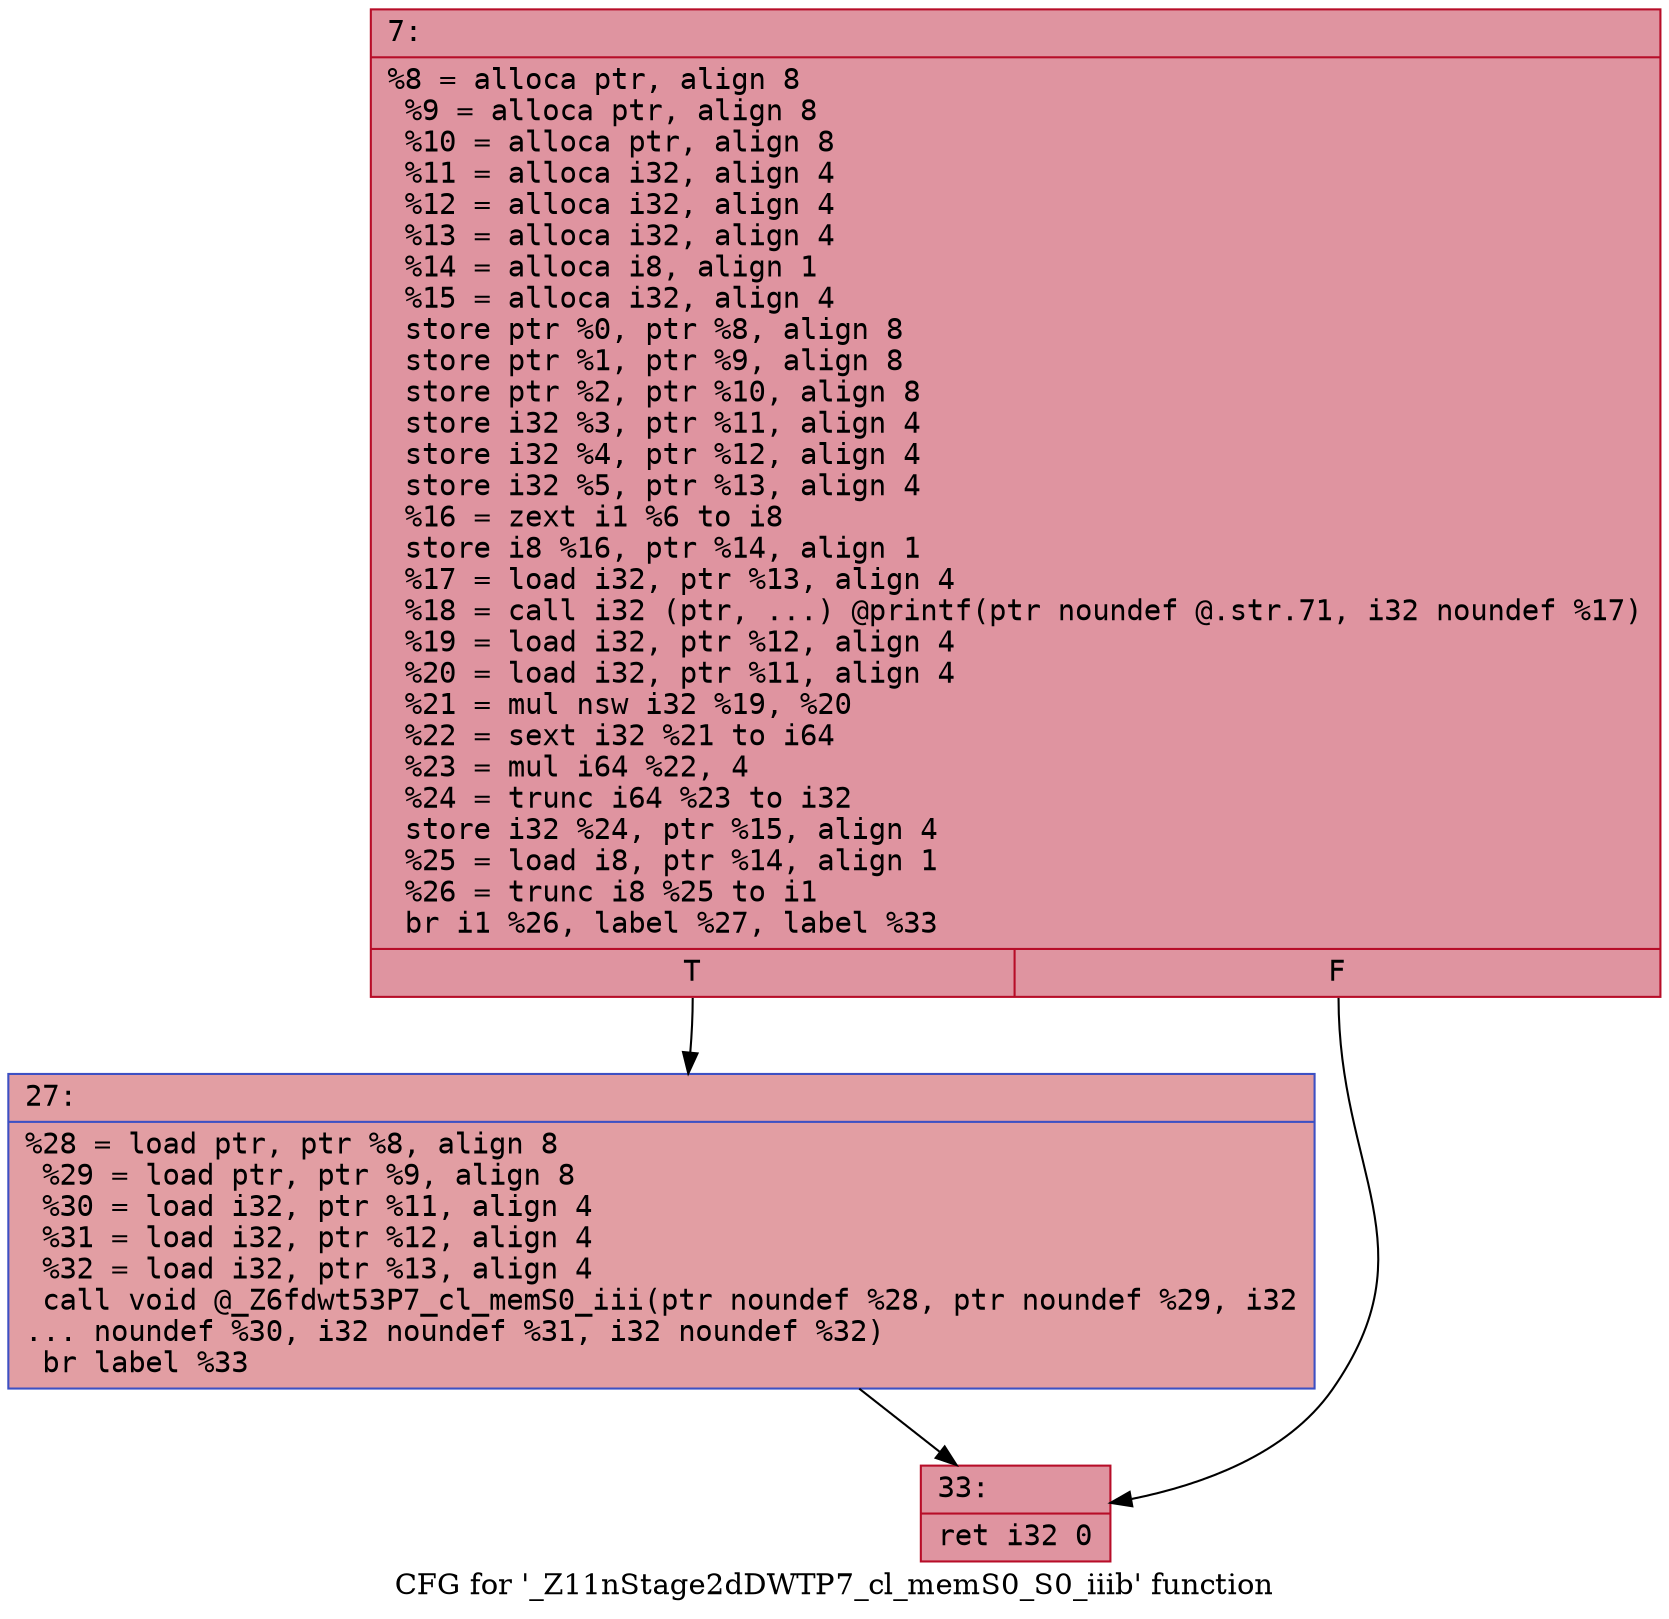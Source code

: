 digraph "CFG for '_Z11nStage2dDWTP7_cl_memS0_S0_iiib' function" {
	label="CFG for '_Z11nStage2dDWTP7_cl_memS0_S0_iiib' function";

	Node0x6000006303c0 [shape=record,color="#b70d28ff", style=filled, fillcolor="#b70d2870" fontname="Courier",label="{7:\l|  %8 = alloca ptr, align 8\l  %9 = alloca ptr, align 8\l  %10 = alloca ptr, align 8\l  %11 = alloca i32, align 4\l  %12 = alloca i32, align 4\l  %13 = alloca i32, align 4\l  %14 = alloca i8, align 1\l  %15 = alloca i32, align 4\l  store ptr %0, ptr %8, align 8\l  store ptr %1, ptr %9, align 8\l  store ptr %2, ptr %10, align 8\l  store i32 %3, ptr %11, align 4\l  store i32 %4, ptr %12, align 4\l  store i32 %5, ptr %13, align 4\l  %16 = zext i1 %6 to i8\l  store i8 %16, ptr %14, align 1\l  %17 = load i32, ptr %13, align 4\l  %18 = call i32 (ptr, ...) @printf(ptr noundef @.str.71, i32 noundef %17)\l  %19 = load i32, ptr %12, align 4\l  %20 = load i32, ptr %11, align 4\l  %21 = mul nsw i32 %19, %20\l  %22 = sext i32 %21 to i64\l  %23 = mul i64 %22, 4\l  %24 = trunc i64 %23 to i32\l  store i32 %24, ptr %15, align 4\l  %25 = load i8, ptr %14, align 1\l  %26 = trunc i8 %25 to i1\l  br i1 %26, label %27, label %33\l|{<s0>T|<s1>F}}"];
	Node0x6000006303c0:s0 -> Node0x600000630730[tooltip="7 -> 27\nProbability 50.00%" ];
	Node0x6000006303c0:s1 -> Node0x600000630780[tooltip="7 -> 33\nProbability 50.00%" ];
	Node0x600000630730 [shape=record,color="#3d50c3ff", style=filled, fillcolor="#be242e70" fontname="Courier",label="{27:\l|  %28 = load ptr, ptr %8, align 8\l  %29 = load ptr, ptr %9, align 8\l  %30 = load i32, ptr %11, align 4\l  %31 = load i32, ptr %12, align 4\l  %32 = load i32, ptr %13, align 4\l  call void @_Z6fdwt53P7_cl_memS0_iii(ptr noundef %28, ptr noundef %29, i32\l... noundef %30, i32 noundef %31, i32 noundef %32)\l  br label %33\l}"];
	Node0x600000630730 -> Node0x600000630780[tooltip="27 -> 33\nProbability 100.00%" ];
	Node0x600000630780 [shape=record,color="#b70d28ff", style=filled, fillcolor="#b70d2870" fontname="Courier",label="{33:\l|  ret i32 0\l}"];
}
